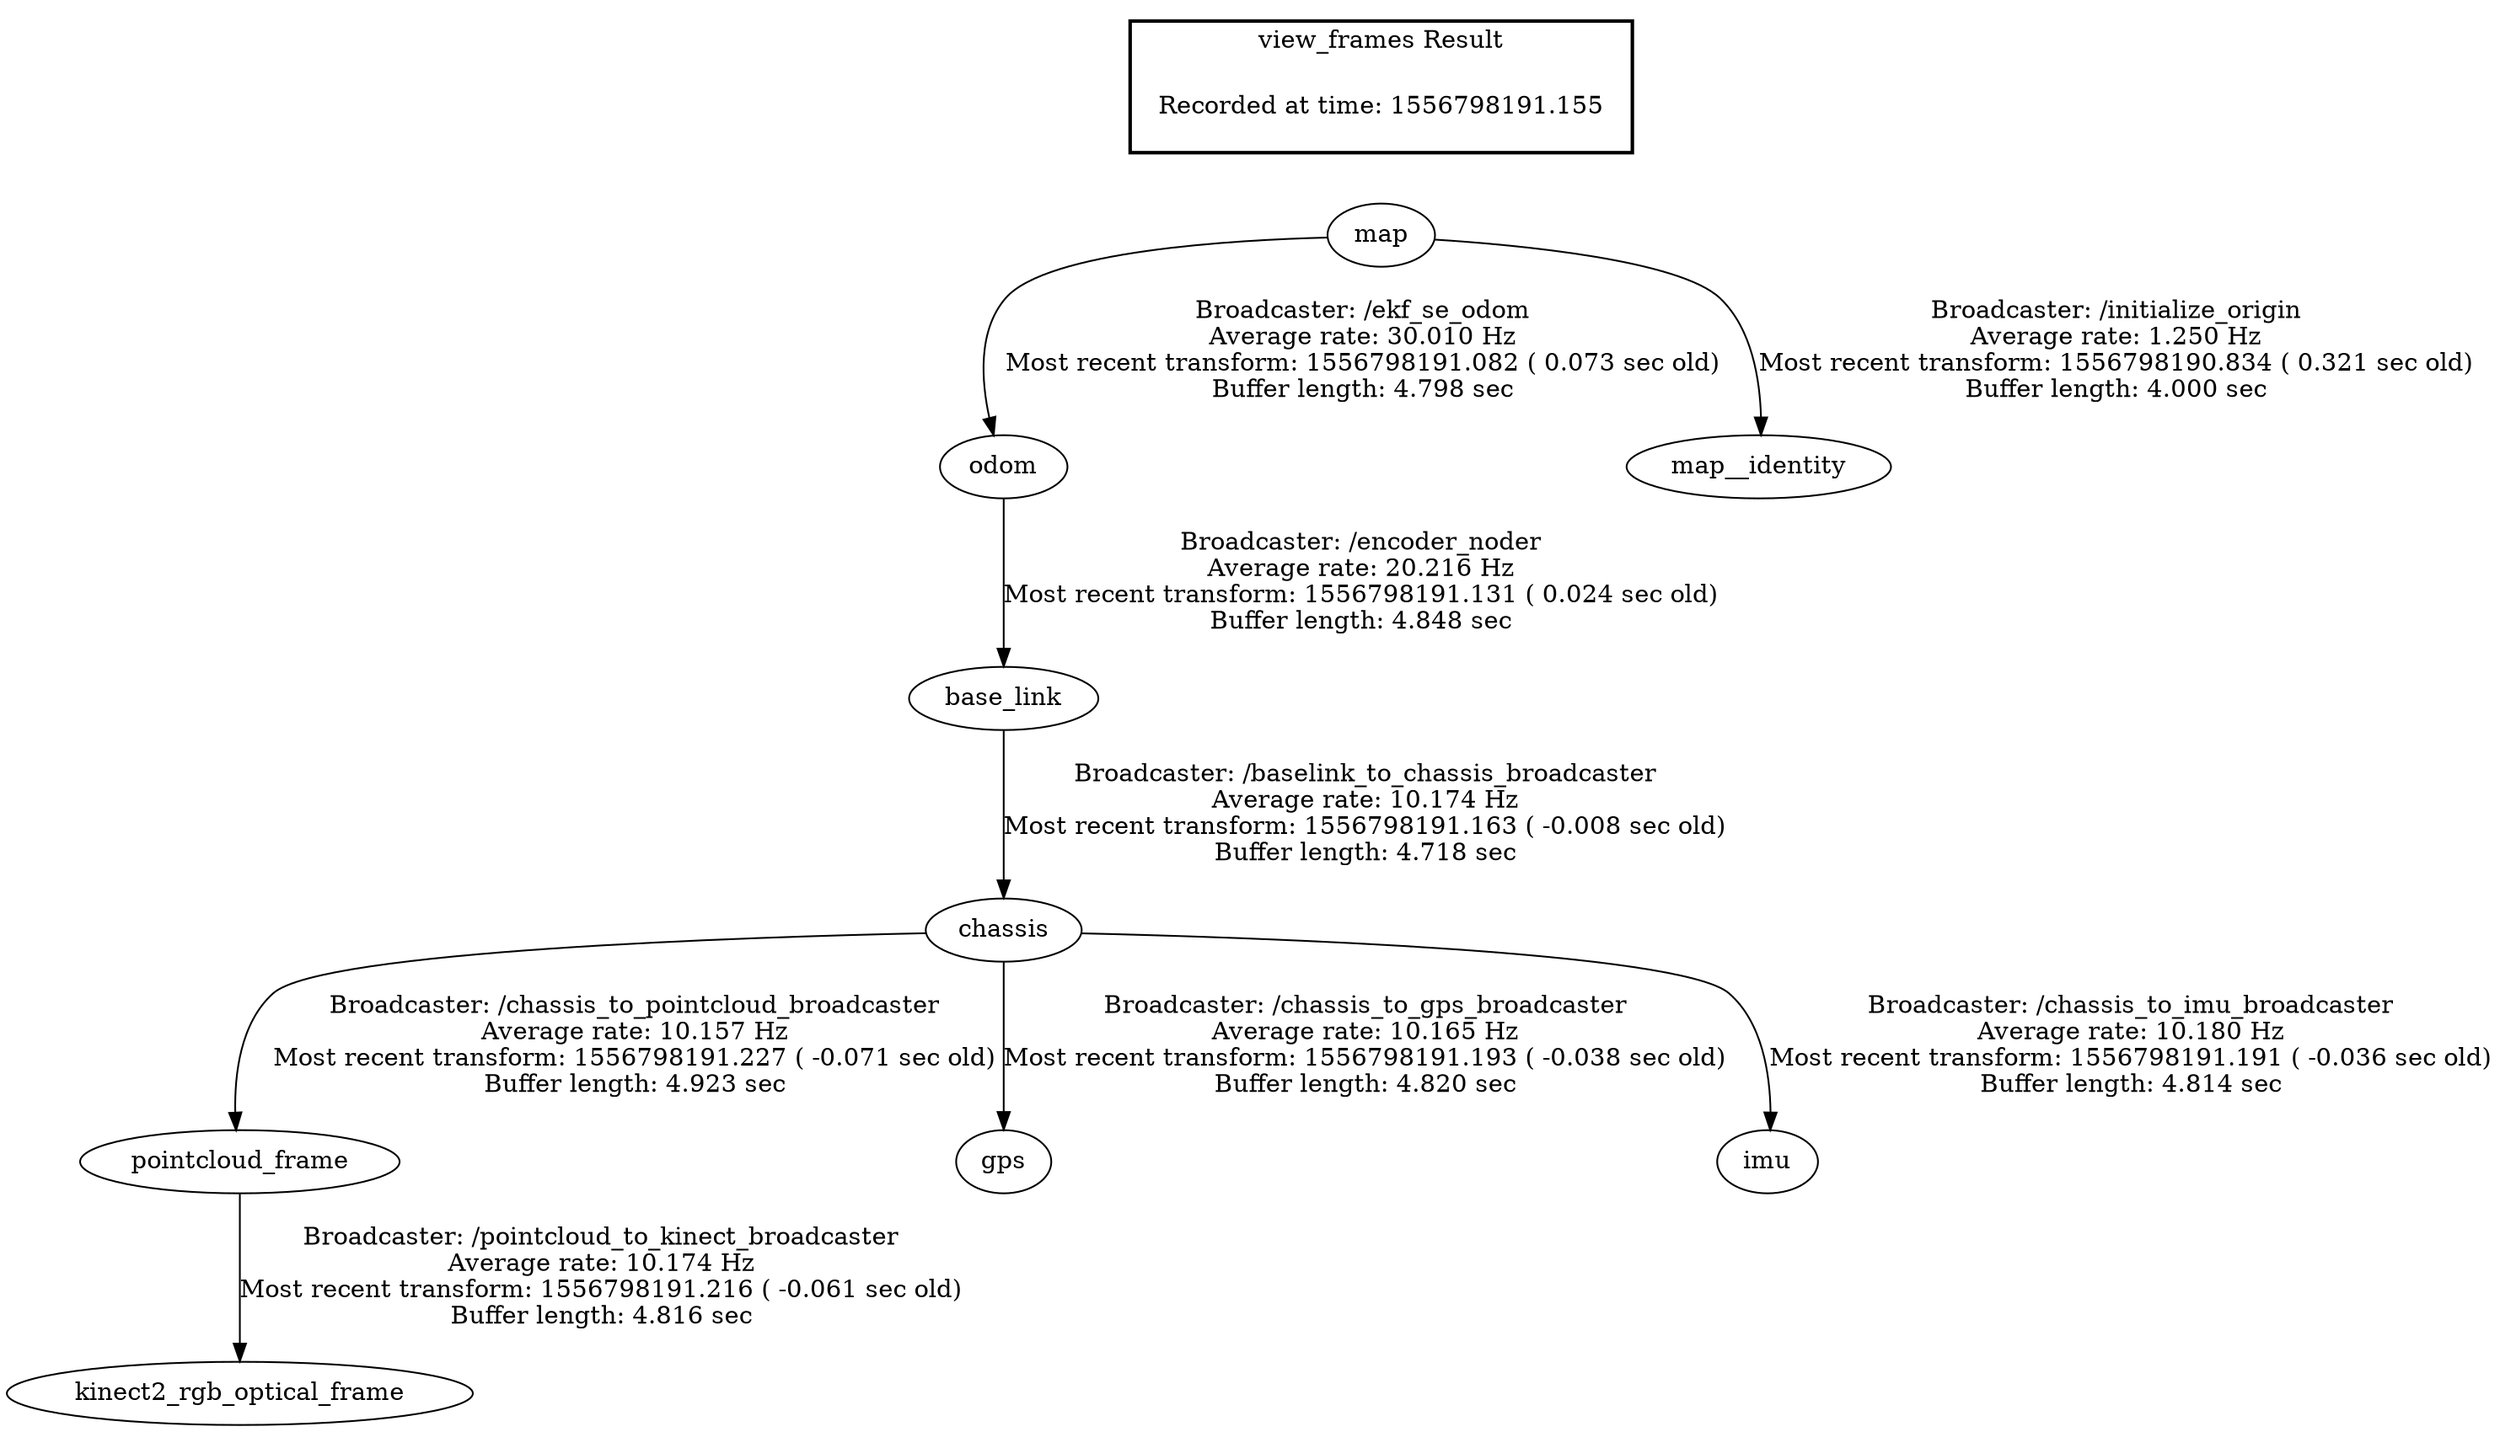 digraph G {
"chassis" -> "pointcloud_frame"[label="Broadcaster: /chassis_to_pointcloud_broadcaster\nAverage rate: 10.157 Hz\nMost recent transform: 1556798191.227 ( -0.071 sec old)\nBuffer length: 4.923 sec\n"];
"base_link" -> "chassis"[label="Broadcaster: /baselink_to_chassis_broadcaster\nAverage rate: 10.174 Hz\nMost recent transform: 1556798191.163 ( -0.008 sec old)\nBuffer length: 4.718 sec\n"];
"chassis" -> "gps"[label="Broadcaster: /chassis_to_gps_broadcaster\nAverage rate: 10.165 Hz\nMost recent transform: 1556798191.193 ( -0.038 sec old)\nBuffer length: 4.820 sec\n"];
"chassis" -> "imu"[label="Broadcaster: /chassis_to_imu_broadcaster\nAverage rate: 10.180 Hz\nMost recent transform: 1556798191.191 ( -0.036 sec old)\nBuffer length: 4.814 sec\n"];
"odom" -> "base_link"[label="Broadcaster: /encoder_noder\nAverage rate: 20.216 Hz\nMost recent transform: 1556798191.131 ( 0.024 sec old)\nBuffer length: 4.848 sec\n"];
"map" -> "odom"[label="Broadcaster: /ekf_se_odom\nAverage rate: 30.010 Hz\nMost recent transform: 1556798191.082 ( 0.073 sec old)\nBuffer length: 4.798 sec\n"];
"pointcloud_frame" -> "kinect2_rgb_optical_frame"[label="Broadcaster: /pointcloud_to_kinect_broadcaster\nAverage rate: 10.174 Hz\nMost recent transform: 1556798191.216 ( -0.061 sec old)\nBuffer length: 4.816 sec\n"];
"map" -> "map__identity"[label="Broadcaster: /initialize_origin\nAverage rate: 1.250 Hz\nMost recent transform: 1556798190.834 ( 0.321 sec old)\nBuffer length: 4.000 sec\n"];
edge [style=invis];
 subgraph cluster_legend { style=bold; color=black; label ="view_frames Result";
"Recorded at time: 1556798191.155"[ shape=plaintext ] ;
 }->"map";
}